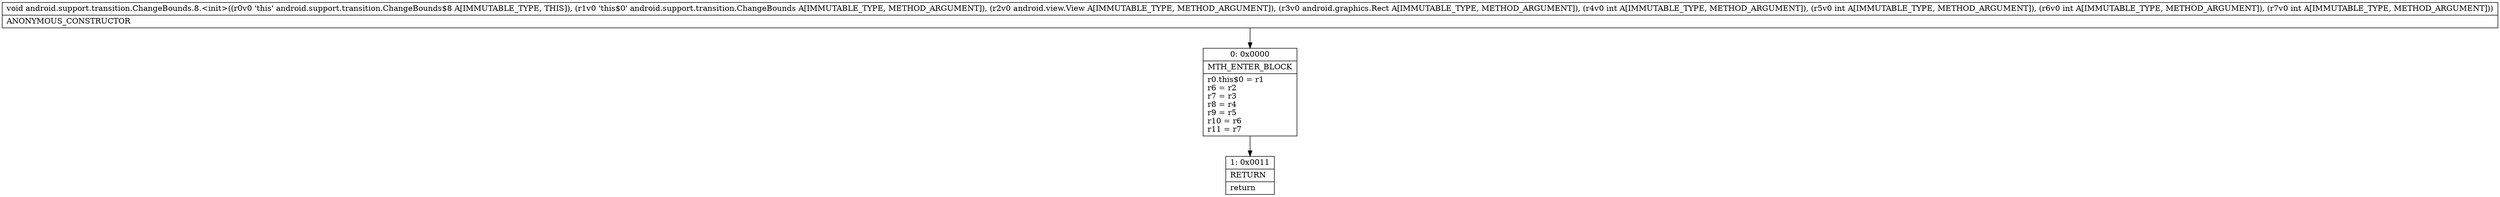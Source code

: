 digraph "CFG forandroid.support.transition.ChangeBounds.8.\<init\>(Landroid\/support\/transition\/ChangeBounds;Landroid\/view\/View;Landroid\/graphics\/Rect;IIII)V" {
Node_0 [shape=record,label="{0\:\ 0x0000|MTH_ENTER_BLOCK\l|r0.this$0 = r1\lr6 = r2\lr7 = r3\lr8 = r4\lr9 = r5\lr10 = r6\lr11 = r7\l}"];
Node_1 [shape=record,label="{1\:\ 0x0011|RETURN\l|return\l}"];
MethodNode[shape=record,label="{void android.support.transition.ChangeBounds.8.\<init\>((r0v0 'this' android.support.transition.ChangeBounds$8 A[IMMUTABLE_TYPE, THIS]), (r1v0 'this$0' android.support.transition.ChangeBounds A[IMMUTABLE_TYPE, METHOD_ARGUMENT]), (r2v0 android.view.View A[IMMUTABLE_TYPE, METHOD_ARGUMENT]), (r3v0 android.graphics.Rect A[IMMUTABLE_TYPE, METHOD_ARGUMENT]), (r4v0 int A[IMMUTABLE_TYPE, METHOD_ARGUMENT]), (r5v0 int A[IMMUTABLE_TYPE, METHOD_ARGUMENT]), (r6v0 int A[IMMUTABLE_TYPE, METHOD_ARGUMENT]), (r7v0 int A[IMMUTABLE_TYPE, METHOD_ARGUMENT]))  | ANONYMOUS_CONSTRUCTOR\l}"];
MethodNode -> Node_0;
Node_0 -> Node_1;
}

